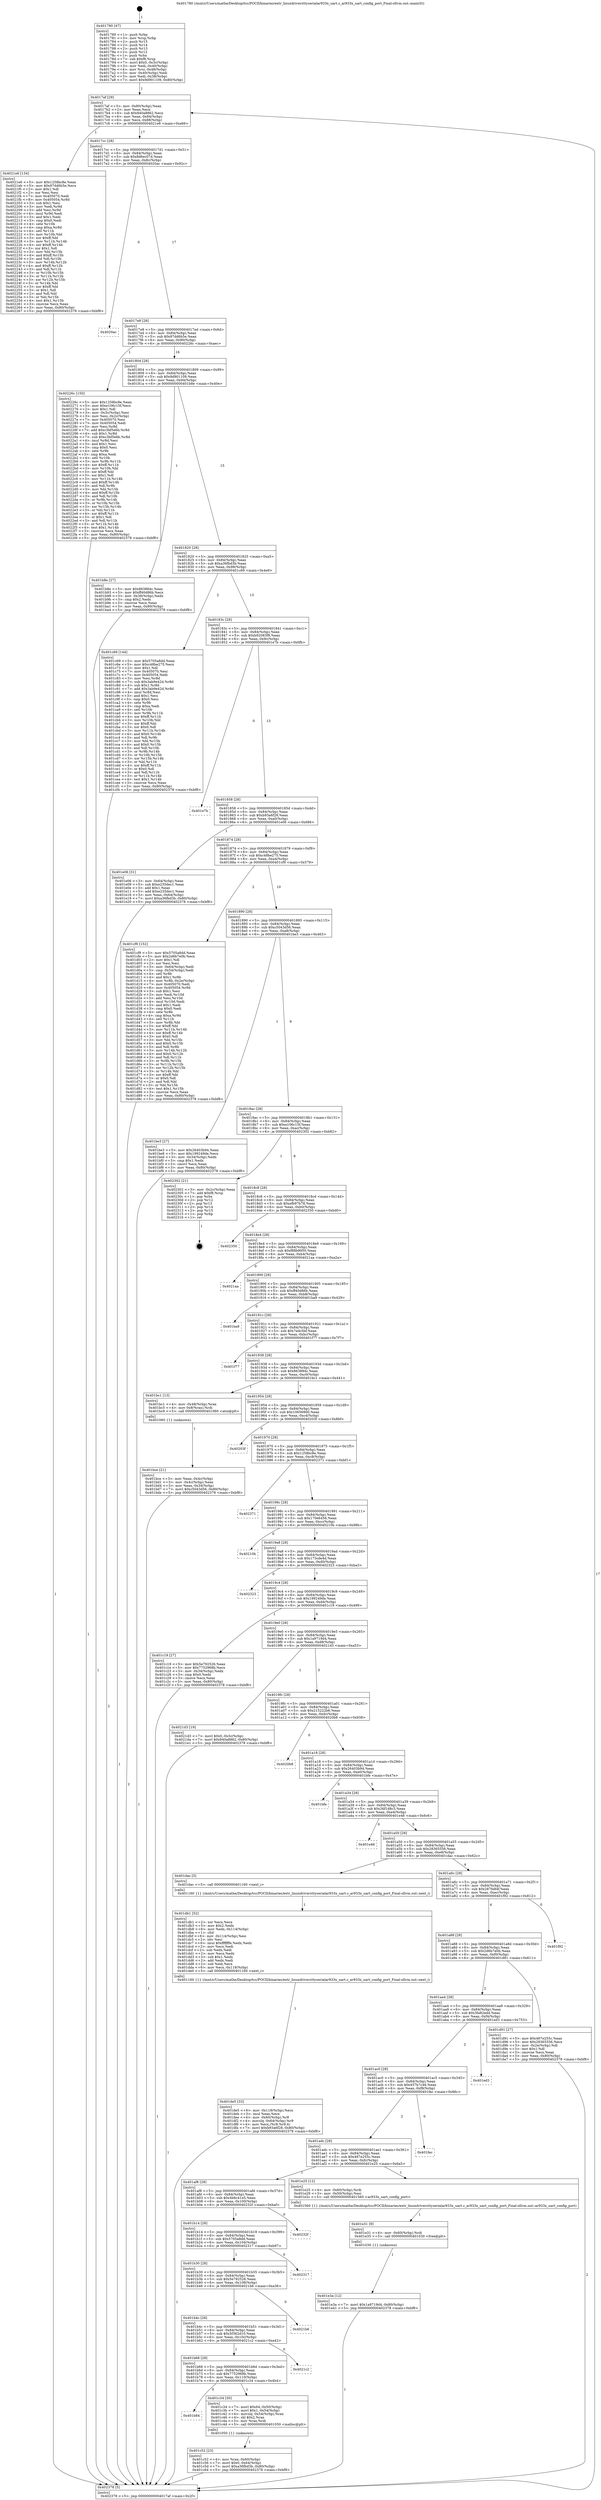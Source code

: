 digraph "0x401780" {
  label = "0x401780 (/mnt/c/Users/mathe/Desktop/tcc/POCII/binaries/extr_linuxdriversttyserialar933x_uart.c_ar933x_uart_config_port_Final-ollvm.out::main(0))"
  labelloc = "t"
  node[shape=record]

  Entry [label="",width=0.3,height=0.3,shape=circle,fillcolor=black,style=filled]
  "0x4017af" [label="{
     0x4017af [29]\l
     | [instrs]\l
     &nbsp;&nbsp;0x4017af \<+3\>: mov -0x80(%rbp),%eax\l
     &nbsp;&nbsp;0x4017b2 \<+2\>: mov %eax,%ecx\l
     &nbsp;&nbsp;0x4017b4 \<+6\>: sub $0x840a8862,%ecx\l
     &nbsp;&nbsp;0x4017ba \<+6\>: mov %eax,-0x84(%rbp)\l
     &nbsp;&nbsp;0x4017c0 \<+6\>: mov %ecx,-0x88(%rbp)\l
     &nbsp;&nbsp;0x4017c6 \<+6\>: je 00000000004021e6 \<main+0xa66\>\l
  }"]
  "0x4021e6" [label="{
     0x4021e6 [134]\l
     | [instrs]\l
     &nbsp;&nbsp;0x4021e6 \<+5\>: mov $0x1258bc8e,%eax\l
     &nbsp;&nbsp;0x4021eb \<+5\>: mov $0x97dd6b5e,%ecx\l
     &nbsp;&nbsp;0x4021f0 \<+2\>: mov $0x1,%dl\l
     &nbsp;&nbsp;0x4021f2 \<+2\>: xor %esi,%esi\l
     &nbsp;&nbsp;0x4021f4 \<+7\>: mov 0x405070,%edi\l
     &nbsp;&nbsp;0x4021fb \<+8\>: mov 0x405054,%r8d\l
     &nbsp;&nbsp;0x402203 \<+3\>: sub $0x1,%esi\l
     &nbsp;&nbsp;0x402206 \<+3\>: mov %edi,%r9d\l
     &nbsp;&nbsp;0x402209 \<+3\>: add %esi,%r9d\l
     &nbsp;&nbsp;0x40220c \<+4\>: imul %r9d,%edi\l
     &nbsp;&nbsp;0x402210 \<+3\>: and $0x1,%edi\l
     &nbsp;&nbsp;0x402213 \<+3\>: cmp $0x0,%edi\l
     &nbsp;&nbsp;0x402216 \<+4\>: sete %r10b\l
     &nbsp;&nbsp;0x40221a \<+4\>: cmp $0xa,%r8d\l
     &nbsp;&nbsp;0x40221e \<+4\>: setl %r11b\l
     &nbsp;&nbsp;0x402222 \<+3\>: mov %r10b,%bl\l
     &nbsp;&nbsp;0x402225 \<+3\>: xor $0xff,%bl\l
     &nbsp;&nbsp;0x402228 \<+3\>: mov %r11b,%r14b\l
     &nbsp;&nbsp;0x40222b \<+4\>: xor $0xff,%r14b\l
     &nbsp;&nbsp;0x40222f \<+3\>: xor $0x1,%dl\l
     &nbsp;&nbsp;0x402232 \<+3\>: mov %bl,%r15b\l
     &nbsp;&nbsp;0x402235 \<+4\>: and $0xff,%r15b\l
     &nbsp;&nbsp;0x402239 \<+3\>: and %dl,%r10b\l
     &nbsp;&nbsp;0x40223c \<+3\>: mov %r14b,%r12b\l
     &nbsp;&nbsp;0x40223f \<+4\>: and $0xff,%r12b\l
     &nbsp;&nbsp;0x402243 \<+3\>: and %dl,%r11b\l
     &nbsp;&nbsp;0x402246 \<+3\>: or %r10b,%r15b\l
     &nbsp;&nbsp;0x402249 \<+3\>: or %r11b,%r12b\l
     &nbsp;&nbsp;0x40224c \<+3\>: xor %r12b,%r15b\l
     &nbsp;&nbsp;0x40224f \<+3\>: or %r14b,%bl\l
     &nbsp;&nbsp;0x402252 \<+3\>: xor $0xff,%bl\l
     &nbsp;&nbsp;0x402255 \<+3\>: or $0x1,%dl\l
     &nbsp;&nbsp;0x402258 \<+2\>: and %dl,%bl\l
     &nbsp;&nbsp;0x40225a \<+3\>: or %bl,%r15b\l
     &nbsp;&nbsp;0x40225d \<+4\>: test $0x1,%r15b\l
     &nbsp;&nbsp;0x402261 \<+3\>: cmovne %ecx,%eax\l
     &nbsp;&nbsp;0x402264 \<+3\>: mov %eax,-0x80(%rbp)\l
     &nbsp;&nbsp;0x402267 \<+5\>: jmp 0000000000402378 \<main+0xbf8\>\l
  }"]
  "0x4017cc" [label="{
     0x4017cc [28]\l
     | [instrs]\l
     &nbsp;&nbsp;0x4017cc \<+5\>: jmp 00000000004017d1 \<main+0x51\>\l
     &nbsp;&nbsp;0x4017d1 \<+6\>: mov -0x84(%rbp),%eax\l
     &nbsp;&nbsp;0x4017d7 \<+5\>: sub $0x8d6ec07d,%eax\l
     &nbsp;&nbsp;0x4017dc \<+6\>: mov %eax,-0x8c(%rbp)\l
     &nbsp;&nbsp;0x4017e2 \<+6\>: je 00000000004020ac \<main+0x92c\>\l
  }"]
  Exit [label="",width=0.3,height=0.3,shape=circle,fillcolor=black,style=filled,peripheries=2]
  "0x4020ac" [label="{
     0x4020ac\l
  }", style=dashed]
  "0x4017e8" [label="{
     0x4017e8 [28]\l
     | [instrs]\l
     &nbsp;&nbsp;0x4017e8 \<+5\>: jmp 00000000004017ed \<main+0x6d\>\l
     &nbsp;&nbsp;0x4017ed \<+6\>: mov -0x84(%rbp),%eax\l
     &nbsp;&nbsp;0x4017f3 \<+5\>: sub $0x97dd6b5e,%eax\l
     &nbsp;&nbsp;0x4017f8 \<+6\>: mov %eax,-0x90(%rbp)\l
     &nbsp;&nbsp;0x4017fe \<+6\>: je 000000000040226c \<main+0xaec\>\l
  }"]
  "0x401e3a" [label="{
     0x401e3a [12]\l
     | [instrs]\l
     &nbsp;&nbsp;0x401e3a \<+7\>: movl $0x1a9719d4,-0x80(%rbp)\l
     &nbsp;&nbsp;0x401e41 \<+5\>: jmp 0000000000402378 \<main+0xbf8\>\l
  }"]
  "0x40226c" [label="{
     0x40226c [150]\l
     | [instrs]\l
     &nbsp;&nbsp;0x40226c \<+5\>: mov $0x1258bc8e,%eax\l
     &nbsp;&nbsp;0x402271 \<+5\>: mov $0xe106c15f,%ecx\l
     &nbsp;&nbsp;0x402276 \<+2\>: mov $0x1,%dl\l
     &nbsp;&nbsp;0x402278 \<+3\>: mov -0x3c(%rbp),%esi\l
     &nbsp;&nbsp;0x40227b \<+3\>: mov %esi,-0x2c(%rbp)\l
     &nbsp;&nbsp;0x40227e \<+7\>: mov 0x405070,%esi\l
     &nbsp;&nbsp;0x402285 \<+7\>: mov 0x405054,%edi\l
     &nbsp;&nbsp;0x40228c \<+3\>: mov %esi,%r8d\l
     &nbsp;&nbsp;0x40228f \<+7\>: add $0xc3bf5e6b,%r8d\l
     &nbsp;&nbsp;0x402296 \<+4\>: sub $0x1,%r8d\l
     &nbsp;&nbsp;0x40229a \<+7\>: sub $0xc3bf5e6b,%r8d\l
     &nbsp;&nbsp;0x4022a1 \<+4\>: imul %r8d,%esi\l
     &nbsp;&nbsp;0x4022a5 \<+3\>: and $0x1,%esi\l
     &nbsp;&nbsp;0x4022a8 \<+3\>: cmp $0x0,%esi\l
     &nbsp;&nbsp;0x4022ab \<+4\>: sete %r9b\l
     &nbsp;&nbsp;0x4022af \<+3\>: cmp $0xa,%edi\l
     &nbsp;&nbsp;0x4022b2 \<+4\>: setl %r10b\l
     &nbsp;&nbsp;0x4022b6 \<+3\>: mov %r9b,%r11b\l
     &nbsp;&nbsp;0x4022b9 \<+4\>: xor $0xff,%r11b\l
     &nbsp;&nbsp;0x4022bd \<+3\>: mov %r10b,%bl\l
     &nbsp;&nbsp;0x4022c0 \<+3\>: xor $0xff,%bl\l
     &nbsp;&nbsp;0x4022c3 \<+3\>: xor $0x1,%dl\l
     &nbsp;&nbsp;0x4022c6 \<+3\>: mov %r11b,%r14b\l
     &nbsp;&nbsp;0x4022c9 \<+4\>: and $0xff,%r14b\l
     &nbsp;&nbsp;0x4022cd \<+3\>: and %dl,%r9b\l
     &nbsp;&nbsp;0x4022d0 \<+3\>: mov %bl,%r15b\l
     &nbsp;&nbsp;0x4022d3 \<+4\>: and $0xff,%r15b\l
     &nbsp;&nbsp;0x4022d7 \<+3\>: and %dl,%r10b\l
     &nbsp;&nbsp;0x4022da \<+3\>: or %r9b,%r14b\l
     &nbsp;&nbsp;0x4022dd \<+3\>: or %r10b,%r15b\l
     &nbsp;&nbsp;0x4022e0 \<+3\>: xor %r15b,%r14b\l
     &nbsp;&nbsp;0x4022e3 \<+3\>: or %bl,%r11b\l
     &nbsp;&nbsp;0x4022e6 \<+4\>: xor $0xff,%r11b\l
     &nbsp;&nbsp;0x4022ea \<+3\>: or $0x1,%dl\l
     &nbsp;&nbsp;0x4022ed \<+3\>: and %dl,%r11b\l
     &nbsp;&nbsp;0x4022f0 \<+3\>: or %r11b,%r14b\l
     &nbsp;&nbsp;0x4022f3 \<+4\>: test $0x1,%r14b\l
     &nbsp;&nbsp;0x4022f7 \<+3\>: cmovne %ecx,%eax\l
     &nbsp;&nbsp;0x4022fa \<+3\>: mov %eax,-0x80(%rbp)\l
     &nbsp;&nbsp;0x4022fd \<+5\>: jmp 0000000000402378 \<main+0xbf8\>\l
  }"]
  "0x401804" [label="{
     0x401804 [28]\l
     | [instrs]\l
     &nbsp;&nbsp;0x401804 \<+5\>: jmp 0000000000401809 \<main+0x89\>\l
     &nbsp;&nbsp;0x401809 \<+6\>: mov -0x84(%rbp),%eax\l
     &nbsp;&nbsp;0x40180f \<+5\>: sub $0x9d901109,%eax\l
     &nbsp;&nbsp;0x401814 \<+6\>: mov %eax,-0x94(%rbp)\l
     &nbsp;&nbsp;0x40181a \<+6\>: je 0000000000401b8e \<main+0x40e\>\l
  }"]
  "0x401e31" [label="{
     0x401e31 [9]\l
     | [instrs]\l
     &nbsp;&nbsp;0x401e31 \<+4\>: mov -0x60(%rbp),%rdi\l
     &nbsp;&nbsp;0x401e35 \<+5\>: call 0000000000401030 \<free@plt\>\l
     | [calls]\l
     &nbsp;&nbsp;0x401030 \{1\} (unknown)\l
  }"]
  "0x401b8e" [label="{
     0x401b8e [27]\l
     | [instrs]\l
     &nbsp;&nbsp;0x401b8e \<+5\>: mov $0x863884c,%eax\l
     &nbsp;&nbsp;0x401b93 \<+5\>: mov $0xff40d86b,%ecx\l
     &nbsp;&nbsp;0x401b98 \<+3\>: mov -0x38(%rbp),%edx\l
     &nbsp;&nbsp;0x401b9b \<+3\>: cmp $0x2,%edx\l
     &nbsp;&nbsp;0x401b9e \<+3\>: cmovne %ecx,%eax\l
     &nbsp;&nbsp;0x401ba1 \<+3\>: mov %eax,-0x80(%rbp)\l
     &nbsp;&nbsp;0x401ba4 \<+5\>: jmp 0000000000402378 \<main+0xbf8\>\l
  }"]
  "0x401820" [label="{
     0x401820 [28]\l
     | [instrs]\l
     &nbsp;&nbsp;0x401820 \<+5\>: jmp 0000000000401825 \<main+0xa5\>\l
     &nbsp;&nbsp;0x401825 \<+6\>: mov -0x84(%rbp),%eax\l
     &nbsp;&nbsp;0x40182b \<+5\>: sub $0xa36fbd3b,%eax\l
     &nbsp;&nbsp;0x401830 \<+6\>: mov %eax,-0x98(%rbp)\l
     &nbsp;&nbsp;0x401836 \<+6\>: je 0000000000401c69 \<main+0x4e9\>\l
  }"]
  "0x402378" [label="{
     0x402378 [5]\l
     | [instrs]\l
     &nbsp;&nbsp;0x402378 \<+5\>: jmp 00000000004017af \<main+0x2f\>\l
  }"]
  "0x401780" [label="{
     0x401780 [47]\l
     | [instrs]\l
     &nbsp;&nbsp;0x401780 \<+1\>: push %rbp\l
     &nbsp;&nbsp;0x401781 \<+3\>: mov %rsp,%rbp\l
     &nbsp;&nbsp;0x401784 \<+2\>: push %r15\l
     &nbsp;&nbsp;0x401786 \<+2\>: push %r14\l
     &nbsp;&nbsp;0x401788 \<+2\>: push %r13\l
     &nbsp;&nbsp;0x40178a \<+2\>: push %r12\l
     &nbsp;&nbsp;0x40178c \<+1\>: push %rbx\l
     &nbsp;&nbsp;0x40178d \<+7\>: sub $0xf8,%rsp\l
     &nbsp;&nbsp;0x401794 \<+7\>: movl $0x0,-0x3c(%rbp)\l
     &nbsp;&nbsp;0x40179b \<+3\>: mov %edi,-0x40(%rbp)\l
     &nbsp;&nbsp;0x40179e \<+4\>: mov %rsi,-0x48(%rbp)\l
     &nbsp;&nbsp;0x4017a2 \<+3\>: mov -0x40(%rbp),%edi\l
     &nbsp;&nbsp;0x4017a5 \<+3\>: mov %edi,-0x38(%rbp)\l
     &nbsp;&nbsp;0x4017a8 \<+7\>: movl $0x9d901109,-0x80(%rbp)\l
  }"]
  "0x401de5" [label="{
     0x401de5 [33]\l
     | [instrs]\l
     &nbsp;&nbsp;0x401de5 \<+6\>: mov -0x118(%rbp),%ecx\l
     &nbsp;&nbsp;0x401deb \<+3\>: imul %eax,%ecx\l
     &nbsp;&nbsp;0x401dee \<+4\>: mov -0x60(%rbp),%r8\l
     &nbsp;&nbsp;0x401df2 \<+4\>: movslq -0x64(%rbp),%r9\l
     &nbsp;&nbsp;0x401df6 \<+4\>: mov %ecx,(%r8,%r9,4)\l
     &nbsp;&nbsp;0x401dfa \<+7\>: movl $0xb93a6f28,-0x80(%rbp)\l
     &nbsp;&nbsp;0x401e01 \<+5\>: jmp 0000000000402378 \<main+0xbf8\>\l
  }"]
  "0x401c69" [label="{
     0x401c69 [144]\l
     | [instrs]\l
     &nbsp;&nbsp;0x401c69 \<+5\>: mov $0x5705a8dd,%eax\l
     &nbsp;&nbsp;0x401c6e \<+5\>: mov $0xc48be275,%ecx\l
     &nbsp;&nbsp;0x401c73 \<+2\>: mov $0x1,%dl\l
     &nbsp;&nbsp;0x401c75 \<+7\>: mov 0x405070,%esi\l
     &nbsp;&nbsp;0x401c7c \<+7\>: mov 0x405054,%edi\l
     &nbsp;&nbsp;0x401c83 \<+3\>: mov %esi,%r8d\l
     &nbsp;&nbsp;0x401c86 \<+7\>: sub $0x3ab9e42d,%r8d\l
     &nbsp;&nbsp;0x401c8d \<+4\>: sub $0x1,%r8d\l
     &nbsp;&nbsp;0x401c91 \<+7\>: add $0x3ab9e42d,%r8d\l
     &nbsp;&nbsp;0x401c98 \<+4\>: imul %r8d,%esi\l
     &nbsp;&nbsp;0x401c9c \<+3\>: and $0x1,%esi\l
     &nbsp;&nbsp;0x401c9f \<+3\>: cmp $0x0,%esi\l
     &nbsp;&nbsp;0x401ca2 \<+4\>: sete %r9b\l
     &nbsp;&nbsp;0x401ca6 \<+3\>: cmp $0xa,%edi\l
     &nbsp;&nbsp;0x401ca9 \<+4\>: setl %r10b\l
     &nbsp;&nbsp;0x401cad \<+3\>: mov %r9b,%r11b\l
     &nbsp;&nbsp;0x401cb0 \<+4\>: xor $0xff,%r11b\l
     &nbsp;&nbsp;0x401cb4 \<+3\>: mov %r10b,%bl\l
     &nbsp;&nbsp;0x401cb7 \<+3\>: xor $0xff,%bl\l
     &nbsp;&nbsp;0x401cba \<+3\>: xor $0x0,%dl\l
     &nbsp;&nbsp;0x401cbd \<+3\>: mov %r11b,%r14b\l
     &nbsp;&nbsp;0x401cc0 \<+4\>: and $0x0,%r14b\l
     &nbsp;&nbsp;0x401cc4 \<+3\>: and %dl,%r9b\l
     &nbsp;&nbsp;0x401cc7 \<+3\>: mov %bl,%r15b\l
     &nbsp;&nbsp;0x401cca \<+4\>: and $0x0,%r15b\l
     &nbsp;&nbsp;0x401cce \<+3\>: and %dl,%r10b\l
     &nbsp;&nbsp;0x401cd1 \<+3\>: or %r9b,%r14b\l
     &nbsp;&nbsp;0x401cd4 \<+3\>: or %r10b,%r15b\l
     &nbsp;&nbsp;0x401cd7 \<+3\>: xor %r15b,%r14b\l
     &nbsp;&nbsp;0x401cda \<+3\>: or %bl,%r11b\l
     &nbsp;&nbsp;0x401cdd \<+4\>: xor $0xff,%r11b\l
     &nbsp;&nbsp;0x401ce1 \<+3\>: or $0x0,%dl\l
     &nbsp;&nbsp;0x401ce4 \<+3\>: and %dl,%r11b\l
     &nbsp;&nbsp;0x401ce7 \<+3\>: or %r11b,%r14b\l
     &nbsp;&nbsp;0x401cea \<+4\>: test $0x1,%r14b\l
     &nbsp;&nbsp;0x401cee \<+3\>: cmovne %ecx,%eax\l
     &nbsp;&nbsp;0x401cf1 \<+3\>: mov %eax,-0x80(%rbp)\l
     &nbsp;&nbsp;0x401cf4 \<+5\>: jmp 0000000000402378 \<main+0xbf8\>\l
  }"]
  "0x40183c" [label="{
     0x40183c [28]\l
     | [instrs]\l
     &nbsp;&nbsp;0x40183c \<+5\>: jmp 0000000000401841 \<main+0xc1\>\l
     &nbsp;&nbsp;0x401841 \<+6\>: mov -0x84(%rbp),%eax\l
     &nbsp;&nbsp;0x401847 \<+5\>: sub $0xb92083f9,%eax\l
     &nbsp;&nbsp;0x40184c \<+6\>: mov %eax,-0x9c(%rbp)\l
     &nbsp;&nbsp;0x401852 \<+6\>: je 0000000000401e7b \<main+0x6fb\>\l
  }"]
  "0x401db1" [label="{
     0x401db1 [52]\l
     | [instrs]\l
     &nbsp;&nbsp;0x401db1 \<+2\>: xor %ecx,%ecx\l
     &nbsp;&nbsp;0x401db3 \<+5\>: mov $0x2,%edx\l
     &nbsp;&nbsp;0x401db8 \<+6\>: mov %edx,-0x114(%rbp)\l
     &nbsp;&nbsp;0x401dbe \<+1\>: cltd\l
     &nbsp;&nbsp;0x401dbf \<+6\>: mov -0x114(%rbp),%esi\l
     &nbsp;&nbsp;0x401dc5 \<+2\>: idiv %esi\l
     &nbsp;&nbsp;0x401dc7 \<+6\>: imul $0xfffffffe,%edx,%edx\l
     &nbsp;&nbsp;0x401dcd \<+2\>: mov %ecx,%edi\l
     &nbsp;&nbsp;0x401dcf \<+2\>: sub %edx,%edi\l
     &nbsp;&nbsp;0x401dd1 \<+2\>: mov %ecx,%edx\l
     &nbsp;&nbsp;0x401dd3 \<+3\>: sub $0x1,%edx\l
     &nbsp;&nbsp;0x401dd6 \<+2\>: add %edx,%edi\l
     &nbsp;&nbsp;0x401dd8 \<+2\>: sub %edi,%ecx\l
     &nbsp;&nbsp;0x401dda \<+6\>: mov %ecx,-0x118(%rbp)\l
     &nbsp;&nbsp;0x401de0 \<+5\>: call 0000000000401160 \<next_i\>\l
     | [calls]\l
     &nbsp;&nbsp;0x401160 \{1\} (/mnt/c/Users/mathe/Desktop/tcc/POCII/binaries/extr_linuxdriversttyserialar933x_uart.c_ar933x_uart_config_port_Final-ollvm.out::next_i)\l
  }"]
  "0x401e7b" [label="{
     0x401e7b\l
  }", style=dashed]
  "0x401858" [label="{
     0x401858 [28]\l
     | [instrs]\l
     &nbsp;&nbsp;0x401858 \<+5\>: jmp 000000000040185d \<main+0xdd\>\l
     &nbsp;&nbsp;0x40185d \<+6\>: mov -0x84(%rbp),%eax\l
     &nbsp;&nbsp;0x401863 \<+5\>: sub $0xb93a6f28,%eax\l
     &nbsp;&nbsp;0x401868 \<+6\>: mov %eax,-0xa0(%rbp)\l
     &nbsp;&nbsp;0x40186e \<+6\>: je 0000000000401e06 \<main+0x686\>\l
  }"]
  "0x401c52" [label="{
     0x401c52 [23]\l
     | [instrs]\l
     &nbsp;&nbsp;0x401c52 \<+4\>: mov %rax,-0x60(%rbp)\l
     &nbsp;&nbsp;0x401c56 \<+7\>: movl $0x0,-0x64(%rbp)\l
     &nbsp;&nbsp;0x401c5d \<+7\>: movl $0xa36fbd3b,-0x80(%rbp)\l
     &nbsp;&nbsp;0x401c64 \<+5\>: jmp 0000000000402378 \<main+0xbf8\>\l
  }"]
  "0x401e06" [label="{
     0x401e06 [31]\l
     | [instrs]\l
     &nbsp;&nbsp;0x401e06 \<+3\>: mov -0x64(%rbp),%eax\l
     &nbsp;&nbsp;0x401e09 \<+5\>: sub $0xe235dec1,%eax\l
     &nbsp;&nbsp;0x401e0e \<+3\>: add $0x1,%eax\l
     &nbsp;&nbsp;0x401e11 \<+5\>: add $0xe235dec1,%eax\l
     &nbsp;&nbsp;0x401e16 \<+3\>: mov %eax,-0x64(%rbp)\l
     &nbsp;&nbsp;0x401e19 \<+7\>: movl $0xa36fbd3b,-0x80(%rbp)\l
     &nbsp;&nbsp;0x401e20 \<+5\>: jmp 0000000000402378 \<main+0xbf8\>\l
  }"]
  "0x401874" [label="{
     0x401874 [28]\l
     | [instrs]\l
     &nbsp;&nbsp;0x401874 \<+5\>: jmp 0000000000401879 \<main+0xf9\>\l
     &nbsp;&nbsp;0x401879 \<+6\>: mov -0x84(%rbp),%eax\l
     &nbsp;&nbsp;0x40187f \<+5\>: sub $0xc48be275,%eax\l
     &nbsp;&nbsp;0x401884 \<+6\>: mov %eax,-0xa4(%rbp)\l
     &nbsp;&nbsp;0x40188a \<+6\>: je 0000000000401cf9 \<main+0x579\>\l
  }"]
  "0x401b84" [label="{
     0x401b84\l
  }", style=dashed]
  "0x401cf9" [label="{
     0x401cf9 [152]\l
     | [instrs]\l
     &nbsp;&nbsp;0x401cf9 \<+5\>: mov $0x5705a8dd,%eax\l
     &nbsp;&nbsp;0x401cfe \<+5\>: mov $0x2d6b7e0b,%ecx\l
     &nbsp;&nbsp;0x401d03 \<+2\>: mov $0x1,%dl\l
     &nbsp;&nbsp;0x401d05 \<+2\>: xor %esi,%esi\l
     &nbsp;&nbsp;0x401d07 \<+3\>: mov -0x64(%rbp),%edi\l
     &nbsp;&nbsp;0x401d0a \<+3\>: cmp -0x54(%rbp),%edi\l
     &nbsp;&nbsp;0x401d0d \<+4\>: setl %r8b\l
     &nbsp;&nbsp;0x401d11 \<+4\>: and $0x1,%r8b\l
     &nbsp;&nbsp;0x401d15 \<+4\>: mov %r8b,-0x2e(%rbp)\l
     &nbsp;&nbsp;0x401d19 \<+7\>: mov 0x405070,%edi\l
     &nbsp;&nbsp;0x401d20 \<+8\>: mov 0x405054,%r9d\l
     &nbsp;&nbsp;0x401d28 \<+3\>: sub $0x1,%esi\l
     &nbsp;&nbsp;0x401d2b \<+3\>: mov %edi,%r10d\l
     &nbsp;&nbsp;0x401d2e \<+3\>: add %esi,%r10d\l
     &nbsp;&nbsp;0x401d31 \<+4\>: imul %r10d,%edi\l
     &nbsp;&nbsp;0x401d35 \<+3\>: and $0x1,%edi\l
     &nbsp;&nbsp;0x401d38 \<+3\>: cmp $0x0,%edi\l
     &nbsp;&nbsp;0x401d3b \<+4\>: sete %r8b\l
     &nbsp;&nbsp;0x401d3f \<+4\>: cmp $0xa,%r9d\l
     &nbsp;&nbsp;0x401d43 \<+4\>: setl %r11b\l
     &nbsp;&nbsp;0x401d47 \<+3\>: mov %r8b,%bl\l
     &nbsp;&nbsp;0x401d4a \<+3\>: xor $0xff,%bl\l
     &nbsp;&nbsp;0x401d4d \<+3\>: mov %r11b,%r14b\l
     &nbsp;&nbsp;0x401d50 \<+4\>: xor $0xff,%r14b\l
     &nbsp;&nbsp;0x401d54 \<+3\>: xor $0x0,%dl\l
     &nbsp;&nbsp;0x401d57 \<+3\>: mov %bl,%r15b\l
     &nbsp;&nbsp;0x401d5a \<+4\>: and $0x0,%r15b\l
     &nbsp;&nbsp;0x401d5e \<+3\>: and %dl,%r8b\l
     &nbsp;&nbsp;0x401d61 \<+3\>: mov %r14b,%r12b\l
     &nbsp;&nbsp;0x401d64 \<+4\>: and $0x0,%r12b\l
     &nbsp;&nbsp;0x401d68 \<+3\>: and %dl,%r11b\l
     &nbsp;&nbsp;0x401d6b \<+3\>: or %r8b,%r15b\l
     &nbsp;&nbsp;0x401d6e \<+3\>: or %r11b,%r12b\l
     &nbsp;&nbsp;0x401d71 \<+3\>: xor %r12b,%r15b\l
     &nbsp;&nbsp;0x401d74 \<+3\>: or %r14b,%bl\l
     &nbsp;&nbsp;0x401d77 \<+3\>: xor $0xff,%bl\l
     &nbsp;&nbsp;0x401d7a \<+3\>: or $0x0,%dl\l
     &nbsp;&nbsp;0x401d7d \<+2\>: and %dl,%bl\l
     &nbsp;&nbsp;0x401d7f \<+3\>: or %bl,%r15b\l
     &nbsp;&nbsp;0x401d82 \<+4\>: test $0x1,%r15b\l
     &nbsp;&nbsp;0x401d86 \<+3\>: cmovne %ecx,%eax\l
     &nbsp;&nbsp;0x401d89 \<+3\>: mov %eax,-0x80(%rbp)\l
     &nbsp;&nbsp;0x401d8c \<+5\>: jmp 0000000000402378 \<main+0xbf8\>\l
  }"]
  "0x401890" [label="{
     0x401890 [28]\l
     | [instrs]\l
     &nbsp;&nbsp;0x401890 \<+5\>: jmp 0000000000401895 \<main+0x115\>\l
     &nbsp;&nbsp;0x401895 \<+6\>: mov -0x84(%rbp),%eax\l
     &nbsp;&nbsp;0x40189b \<+5\>: sub $0xc5043d56,%eax\l
     &nbsp;&nbsp;0x4018a0 \<+6\>: mov %eax,-0xa8(%rbp)\l
     &nbsp;&nbsp;0x4018a6 \<+6\>: je 0000000000401be3 \<main+0x463\>\l
  }"]
  "0x401c34" [label="{
     0x401c34 [30]\l
     | [instrs]\l
     &nbsp;&nbsp;0x401c34 \<+7\>: movl $0x64,-0x50(%rbp)\l
     &nbsp;&nbsp;0x401c3b \<+7\>: movl $0x1,-0x54(%rbp)\l
     &nbsp;&nbsp;0x401c42 \<+4\>: movslq -0x54(%rbp),%rax\l
     &nbsp;&nbsp;0x401c46 \<+4\>: shl $0x2,%rax\l
     &nbsp;&nbsp;0x401c4a \<+3\>: mov %rax,%rdi\l
     &nbsp;&nbsp;0x401c4d \<+5\>: call 0000000000401050 \<malloc@plt\>\l
     | [calls]\l
     &nbsp;&nbsp;0x401050 \{1\} (unknown)\l
  }"]
  "0x401be3" [label="{
     0x401be3 [27]\l
     | [instrs]\l
     &nbsp;&nbsp;0x401be3 \<+5\>: mov $0x26403b94,%eax\l
     &nbsp;&nbsp;0x401be8 \<+5\>: mov $0x199249de,%ecx\l
     &nbsp;&nbsp;0x401bed \<+3\>: mov -0x34(%rbp),%edx\l
     &nbsp;&nbsp;0x401bf0 \<+3\>: cmp $0x1,%edx\l
     &nbsp;&nbsp;0x401bf3 \<+3\>: cmovl %ecx,%eax\l
     &nbsp;&nbsp;0x401bf6 \<+3\>: mov %eax,-0x80(%rbp)\l
     &nbsp;&nbsp;0x401bf9 \<+5\>: jmp 0000000000402378 \<main+0xbf8\>\l
  }"]
  "0x4018ac" [label="{
     0x4018ac [28]\l
     | [instrs]\l
     &nbsp;&nbsp;0x4018ac \<+5\>: jmp 00000000004018b1 \<main+0x131\>\l
     &nbsp;&nbsp;0x4018b1 \<+6\>: mov -0x84(%rbp),%eax\l
     &nbsp;&nbsp;0x4018b7 \<+5\>: sub $0xe106c15f,%eax\l
     &nbsp;&nbsp;0x4018bc \<+6\>: mov %eax,-0xac(%rbp)\l
     &nbsp;&nbsp;0x4018c2 \<+6\>: je 0000000000402302 \<main+0xb82\>\l
  }"]
  "0x401b68" [label="{
     0x401b68 [28]\l
     | [instrs]\l
     &nbsp;&nbsp;0x401b68 \<+5\>: jmp 0000000000401b6d \<main+0x3ed\>\l
     &nbsp;&nbsp;0x401b6d \<+6\>: mov -0x84(%rbp),%eax\l
     &nbsp;&nbsp;0x401b73 \<+5\>: sub $0x7752968b,%eax\l
     &nbsp;&nbsp;0x401b78 \<+6\>: mov %eax,-0x110(%rbp)\l
     &nbsp;&nbsp;0x401b7e \<+6\>: je 0000000000401c34 \<main+0x4b4\>\l
  }"]
  "0x402302" [label="{
     0x402302 [21]\l
     | [instrs]\l
     &nbsp;&nbsp;0x402302 \<+3\>: mov -0x2c(%rbp),%eax\l
     &nbsp;&nbsp;0x402305 \<+7\>: add $0xf8,%rsp\l
     &nbsp;&nbsp;0x40230c \<+1\>: pop %rbx\l
     &nbsp;&nbsp;0x40230d \<+2\>: pop %r12\l
     &nbsp;&nbsp;0x40230f \<+2\>: pop %r13\l
     &nbsp;&nbsp;0x402311 \<+2\>: pop %r14\l
     &nbsp;&nbsp;0x402313 \<+2\>: pop %r15\l
     &nbsp;&nbsp;0x402315 \<+1\>: pop %rbp\l
     &nbsp;&nbsp;0x402316 \<+1\>: ret\l
  }"]
  "0x4018c8" [label="{
     0x4018c8 [28]\l
     | [instrs]\l
     &nbsp;&nbsp;0x4018c8 \<+5\>: jmp 00000000004018cd \<main+0x14d\>\l
     &nbsp;&nbsp;0x4018cd \<+6\>: mov -0x84(%rbp),%eax\l
     &nbsp;&nbsp;0x4018d3 \<+5\>: sub $0xefb97b78,%eax\l
     &nbsp;&nbsp;0x4018d8 \<+6\>: mov %eax,-0xb0(%rbp)\l
     &nbsp;&nbsp;0x4018de \<+6\>: je 0000000000402350 \<main+0xbd0\>\l
  }"]
  "0x4021c2" [label="{
     0x4021c2\l
  }", style=dashed]
  "0x402350" [label="{
     0x402350\l
  }", style=dashed]
  "0x4018e4" [label="{
     0x4018e4 [28]\l
     | [instrs]\l
     &nbsp;&nbsp;0x4018e4 \<+5\>: jmp 00000000004018e9 \<main+0x169\>\l
     &nbsp;&nbsp;0x4018e9 \<+6\>: mov -0x84(%rbp),%eax\l
     &nbsp;&nbsp;0x4018ef \<+5\>: sub $0xf88b9950,%eax\l
     &nbsp;&nbsp;0x4018f4 \<+6\>: mov %eax,-0xb4(%rbp)\l
     &nbsp;&nbsp;0x4018fa \<+6\>: je 00000000004021aa \<main+0xa2a\>\l
  }"]
  "0x401b4c" [label="{
     0x401b4c [28]\l
     | [instrs]\l
     &nbsp;&nbsp;0x401b4c \<+5\>: jmp 0000000000401b51 \<main+0x3d1\>\l
     &nbsp;&nbsp;0x401b51 \<+6\>: mov -0x84(%rbp),%eax\l
     &nbsp;&nbsp;0x401b57 \<+5\>: sub $0x5f362d10,%eax\l
     &nbsp;&nbsp;0x401b5c \<+6\>: mov %eax,-0x10c(%rbp)\l
     &nbsp;&nbsp;0x401b62 \<+6\>: je 00000000004021c2 \<main+0xa42\>\l
  }"]
  "0x4021aa" [label="{
     0x4021aa\l
  }", style=dashed]
  "0x401900" [label="{
     0x401900 [28]\l
     | [instrs]\l
     &nbsp;&nbsp;0x401900 \<+5\>: jmp 0000000000401905 \<main+0x185\>\l
     &nbsp;&nbsp;0x401905 \<+6\>: mov -0x84(%rbp),%eax\l
     &nbsp;&nbsp;0x40190b \<+5\>: sub $0xff40d86b,%eax\l
     &nbsp;&nbsp;0x401910 \<+6\>: mov %eax,-0xb8(%rbp)\l
     &nbsp;&nbsp;0x401916 \<+6\>: je 0000000000401ba9 \<main+0x429\>\l
  }"]
  "0x4021b6" [label="{
     0x4021b6\l
  }", style=dashed]
  "0x401ba9" [label="{
     0x401ba9\l
  }", style=dashed]
  "0x40191c" [label="{
     0x40191c [28]\l
     | [instrs]\l
     &nbsp;&nbsp;0x40191c \<+5\>: jmp 0000000000401921 \<main+0x1a1\>\l
     &nbsp;&nbsp;0x401921 \<+6\>: mov -0x84(%rbp),%eax\l
     &nbsp;&nbsp;0x401927 \<+5\>: sub $0x7edc5bf,%eax\l
     &nbsp;&nbsp;0x40192c \<+6\>: mov %eax,-0xbc(%rbp)\l
     &nbsp;&nbsp;0x401932 \<+6\>: je 0000000000401f77 \<main+0x7f7\>\l
  }"]
  "0x401b30" [label="{
     0x401b30 [28]\l
     | [instrs]\l
     &nbsp;&nbsp;0x401b30 \<+5\>: jmp 0000000000401b35 \<main+0x3b5\>\l
     &nbsp;&nbsp;0x401b35 \<+6\>: mov -0x84(%rbp),%eax\l
     &nbsp;&nbsp;0x401b3b \<+5\>: sub $0x5e792526,%eax\l
     &nbsp;&nbsp;0x401b40 \<+6\>: mov %eax,-0x108(%rbp)\l
     &nbsp;&nbsp;0x401b46 \<+6\>: je 00000000004021b6 \<main+0xa36\>\l
  }"]
  "0x401f77" [label="{
     0x401f77\l
  }", style=dashed]
  "0x401938" [label="{
     0x401938 [28]\l
     | [instrs]\l
     &nbsp;&nbsp;0x401938 \<+5\>: jmp 000000000040193d \<main+0x1bd\>\l
     &nbsp;&nbsp;0x40193d \<+6\>: mov -0x84(%rbp),%eax\l
     &nbsp;&nbsp;0x401943 \<+5\>: sub $0x863884c,%eax\l
     &nbsp;&nbsp;0x401948 \<+6\>: mov %eax,-0xc0(%rbp)\l
     &nbsp;&nbsp;0x40194e \<+6\>: je 0000000000401bc1 \<main+0x441\>\l
  }"]
  "0x402317" [label="{
     0x402317\l
  }", style=dashed]
  "0x401bc1" [label="{
     0x401bc1 [13]\l
     | [instrs]\l
     &nbsp;&nbsp;0x401bc1 \<+4\>: mov -0x48(%rbp),%rax\l
     &nbsp;&nbsp;0x401bc5 \<+4\>: mov 0x8(%rax),%rdi\l
     &nbsp;&nbsp;0x401bc9 \<+5\>: call 0000000000401060 \<atoi@plt\>\l
     | [calls]\l
     &nbsp;&nbsp;0x401060 \{1\} (unknown)\l
  }"]
  "0x401954" [label="{
     0x401954 [28]\l
     | [instrs]\l
     &nbsp;&nbsp;0x401954 \<+5\>: jmp 0000000000401959 \<main+0x1d9\>\l
     &nbsp;&nbsp;0x401959 \<+6\>: mov -0x84(%rbp),%eax\l
     &nbsp;&nbsp;0x40195f \<+5\>: sub $0x10656900,%eax\l
     &nbsp;&nbsp;0x401964 \<+6\>: mov %eax,-0xc4(%rbp)\l
     &nbsp;&nbsp;0x40196a \<+6\>: je 000000000040203f \<main+0x8bf\>\l
  }"]
  "0x401bce" [label="{
     0x401bce [21]\l
     | [instrs]\l
     &nbsp;&nbsp;0x401bce \<+3\>: mov %eax,-0x4c(%rbp)\l
     &nbsp;&nbsp;0x401bd1 \<+3\>: mov -0x4c(%rbp),%eax\l
     &nbsp;&nbsp;0x401bd4 \<+3\>: mov %eax,-0x34(%rbp)\l
     &nbsp;&nbsp;0x401bd7 \<+7\>: movl $0xc5043d56,-0x80(%rbp)\l
     &nbsp;&nbsp;0x401bde \<+5\>: jmp 0000000000402378 \<main+0xbf8\>\l
  }"]
  "0x401b14" [label="{
     0x401b14 [28]\l
     | [instrs]\l
     &nbsp;&nbsp;0x401b14 \<+5\>: jmp 0000000000401b19 \<main+0x399\>\l
     &nbsp;&nbsp;0x401b19 \<+6\>: mov -0x84(%rbp),%eax\l
     &nbsp;&nbsp;0x401b1f \<+5\>: sub $0x5705a8dd,%eax\l
     &nbsp;&nbsp;0x401b24 \<+6\>: mov %eax,-0x104(%rbp)\l
     &nbsp;&nbsp;0x401b2a \<+6\>: je 0000000000402317 \<main+0xb97\>\l
  }"]
  "0x40203f" [label="{
     0x40203f\l
  }", style=dashed]
  "0x401970" [label="{
     0x401970 [28]\l
     | [instrs]\l
     &nbsp;&nbsp;0x401970 \<+5\>: jmp 0000000000401975 \<main+0x1f5\>\l
     &nbsp;&nbsp;0x401975 \<+6\>: mov -0x84(%rbp),%eax\l
     &nbsp;&nbsp;0x40197b \<+5\>: sub $0x1258bc8e,%eax\l
     &nbsp;&nbsp;0x401980 \<+6\>: mov %eax,-0xc8(%rbp)\l
     &nbsp;&nbsp;0x401986 \<+6\>: je 0000000000402371 \<main+0xbf1\>\l
  }"]
  "0x40232f" [label="{
     0x40232f\l
  }", style=dashed]
  "0x402371" [label="{
     0x402371\l
  }", style=dashed]
  "0x40198c" [label="{
     0x40198c [28]\l
     | [instrs]\l
     &nbsp;&nbsp;0x40198c \<+5\>: jmp 0000000000401991 \<main+0x211\>\l
     &nbsp;&nbsp;0x401991 \<+6\>: mov -0x84(%rbp),%eax\l
     &nbsp;&nbsp;0x401997 \<+5\>: sub $0x170e6456,%eax\l
     &nbsp;&nbsp;0x40199c \<+6\>: mov %eax,-0xcc(%rbp)\l
     &nbsp;&nbsp;0x4019a2 \<+6\>: je 000000000040210b \<main+0x98b\>\l
  }"]
  "0x401af8" [label="{
     0x401af8 [28]\l
     | [instrs]\l
     &nbsp;&nbsp;0x401af8 \<+5\>: jmp 0000000000401afd \<main+0x37d\>\l
     &nbsp;&nbsp;0x401afd \<+6\>: mov -0x84(%rbp),%eax\l
     &nbsp;&nbsp;0x401b03 \<+5\>: sub $0x4b6c41e5,%eax\l
     &nbsp;&nbsp;0x401b08 \<+6\>: mov %eax,-0x100(%rbp)\l
     &nbsp;&nbsp;0x401b0e \<+6\>: je 000000000040232f \<main+0xbaf\>\l
  }"]
  "0x40210b" [label="{
     0x40210b\l
  }", style=dashed]
  "0x4019a8" [label="{
     0x4019a8 [28]\l
     | [instrs]\l
     &nbsp;&nbsp;0x4019a8 \<+5\>: jmp 00000000004019ad \<main+0x22d\>\l
     &nbsp;&nbsp;0x4019ad \<+6\>: mov -0x84(%rbp),%eax\l
     &nbsp;&nbsp;0x4019b3 \<+5\>: sub $0x173cde4d,%eax\l
     &nbsp;&nbsp;0x4019b8 \<+6\>: mov %eax,-0xd0(%rbp)\l
     &nbsp;&nbsp;0x4019be \<+6\>: je 0000000000402323 \<main+0xba3\>\l
  }"]
  "0x401e25" [label="{
     0x401e25 [12]\l
     | [instrs]\l
     &nbsp;&nbsp;0x401e25 \<+4\>: mov -0x60(%rbp),%rdi\l
     &nbsp;&nbsp;0x401e29 \<+3\>: mov -0x50(%rbp),%esi\l
     &nbsp;&nbsp;0x401e2c \<+5\>: call 0000000000401560 \<ar933x_uart_config_port\>\l
     | [calls]\l
     &nbsp;&nbsp;0x401560 \{1\} (/mnt/c/Users/mathe/Desktop/tcc/POCII/binaries/extr_linuxdriversttyserialar933x_uart.c_ar933x_uart_config_port_Final-ollvm.out::ar933x_uart_config_port)\l
  }"]
  "0x402323" [label="{
     0x402323\l
  }", style=dashed]
  "0x4019c4" [label="{
     0x4019c4 [28]\l
     | [instrs]\l
     &nbsp;&nbsp;0x4019c4 \<+5\>: jmp 00000000004019c9 \<main+0x249\>\l
     &nbsp;&nbsp;0x4019c9 \<+6\>: mov -0x84(%rbp),%eax\l
     &nbsp;&nbsp;0x4019cf \<+5\>: sub $0x199249de,%eax\l
     &nbsp;&nbsp;0x4019d4 \<+6\>: mov %eax,-0xd4(%rbp)\l
     &nbsp;&nbsp;0x4019da \<+6\>: je 0000000000401c19 \<main+0x499\>\l
  }"]
  "0x401adc" [label="{
     0x401adc [28]\l
     | [instrs]\l
     &nbsp;&nbsp;0x401adc \<+5\>: jmp 0000000000401ae1 \<main+0x361\>\l
     &nbsp;&nbsp;0x401ae1 \<+6\>: mov -0x84(%rbp),%eax\l
     &nbsp;&nbsp;0x401ae7 \<+5\>: sub $0x487e255c,%eax\l
     &nbsp;&nbsp;0x401aec \<+6\>: mov %eax,-0xfc(%rbp)\l
     &nbsp;&nbsp;0x401af2 \<+6\>: je 0000000000401e25 \<main+0x6a5\>\l
  }"]
  "0x401c19" [label="{
     0x401c19 [27]\l
     | [instrs]\l
     &nbsp;&nbsp;0x401c19 \<+5\>: mov $0x5e792526,%eax\l
     &nbsp;&nbsp;0x401c1e \<+5\>: mov $0x7752968b,%ecx\l
     &nbsp;&nbsp;0x401c23 \<+3\>: mov -0x34(%rbp),%edx\l
     &nbsp;&nbsp;0x401c26 \<+3\>: cmp $0x0,%edx\l
     &nbsp;&nbsp;0x401c29 \<+3\>: cmove %ecx,%eax\l
     &nbsp;&nbsp;0x401c2c \<+3\>: mov %eax,-0x80(%rbp)\l
     &nbsp;&nbsp;0x401c2f \<+5\>: jmp 0000000000402378 \<main+0xbf8\>\l
  }"]
  "0x4019e0" [label="{
     0x4019e0 [28]\l
     | [instrs]\l
     &nbsp;&nbsp;0x4019e0 \<+5\>: jmp 00000000004019e5 \<main+0x265\>\l
     &nbsp;&nbsp;0x4019e5 \<+6\>: mov -0x84(%rbp),%eax\l
     &nbsp;&nbsp;0x4019eb \<+5\>: sub $0x1a9719d4,%eax\l
     &nbsp;&nbsp;0x4019f0 \<+6\>: mov %eax,-0xd8(%rbp)\l
     &nbsp;&nbsp;0x4019f6 \<+6\>: je 00000000004021d3 \<main+0xa53\>\l
  }"]
  "0x401fec" [label="{
     0x401fec\l
  }", style=dashed]
  "0x4021d3" [label="{
     0x4021d3 [19]\l
     | [instrs]\l
     &nbsp;&nbsp;0x4021d3 \<+7\>: movl $0x0,-0x3c(%rbp)\l
     &nbsp;&nbsp;0x4021da \<+7\>: movl $0x840a8862,-0x80(%rbp)\l
     &nbsp;&nbsp;0x4021e1 \<+5\>: jmp 0000000000402378 \<main+0xbf8\>\l
  }"]
  "0x4019fc" [label="{
     0x4019fc [28]\l
     | [instrs]\l
     &nbsp;&nbsp;0x4019fc \<+5\>: jmp 0000000000401a01 \<main+0x281\>\l
     &nbsp;&nbsp;0x401a01 \<+6\>: mov -0x84(%rbp),%eax\l
     &nbsp;&nbsp;0x401a07 \<+5\>: sub $0x215222b6,%eax\l
     &nbsp;&nbsp;0x401a0c \<+6\>: mov %eax,-0xdc(%rbp)\l
     &nbsp;&nbsp;0x401a12 \<+6\>: je 00000000004020b8 \<main+0x938\>\l
  }"]
  "0x401ac0" [label="{
     0x401ac0 [28]\l
     | [instrs]\l
     &nbsp;&nbsp;0x401ac0 \<+5\>: jmp 0000000000401ac5 \<main+0x345\>\l
     &nbsp;&nbsp;0x401ac5 \<+6\>: mov -0x84(%rbp),%eax\l
     &nbsp;&nbsp;0x401acb \<+5\>: sub $0x457b7c46,%eax\l
     &nbsp;&nbsp;0x401ad0 \<+6\>: mov %eax,-0xf8(%rbp)\l
     &nbsp;&nbsp;0x401ad6 \<+6\>: je 0000000000401fec \<main+0x86c\>\l
  }"]
  "0x4020b8" [label="{
     0x4020b8\l
  }", style=dashed]
  "0x401a18" [label="{
     0x401a18 [28]\l
     | [instrs]\l
     &nbsp;&nbsp;0x401a18 \<+5\>: jmp 0000000000401a1d \<main+0x29d\>\l
     &nbsp;&nbsp;0x401a1d \<+6\>: mov -0x84(%rbp),%eax\l
     &nbsp;&nbsp;0x401a23 \<+5\>: sub $0x26403b94,%eax\l
     &nbsp;&nbsp;0x401a28 \<+6\>: mov %eax,-0xe0(%rbp)\l
     &nbsp;&nbsp;0x401a2e \<+6\>: je 0000000000401bfe \<main+0x47e\>\l
  }"]
  "0x401ed3" [label="{
     0x401ed3\l
  }", style=dashed]
  "0x401bfe" [label="{
     0x401bfe\l
  }", style=dashed]
  "0x401a34" [label="{
     0x401a34 [28]\l
     | [instrs]\l
     &nbsp;&nbsp;0x401a34 \<+5\>: jmp 0000000000401a39 \<main+0x2b9\>\l
     &nbsp;&nbsp;0x401a39 \<+6\>: mov -0x84(%rbp),%eax\l
     &nbsp;&nbsp;0x401a3f \<+5\>: sub $0x26f1d8c3,%eax\l
     &nbsp;&nbsp;0x401a44 \<+6\>: mov %eax,-0xe4(%rbp)\l
     &nbsp;&nbsp;0x401a4a \<+6\>: je 0000000000401e46 \<main+0x6c6\>\l
  }"]
  "0x401aa4" [label="{
     0x401aa4 [28]\l
     | [instrs]\l
     &nbsp;&nbsp;0x401aa4 \<+5\>: jmp 0000000000401aa9 \<main+0x329\>\l
     &nbsp;&nbsp;0x401aa9 \<+6\>: mov -0x84(%rbp),%eax\l
     &nbsp;&nbsp;0x401aaf \<+5\>: sub $0x3fa82edd,%eax\l
     &nbsp;&nbsp;0x401ab4 \<+6\>: mov %eax,-0xf4(%rbp)\l
     &nbsp;&nbsp;0x401aba \<+6\>: je 0000000000401ed3 \<main+0x753\>\l
  }"]
  "0x401e46" [label="{
     0x401e46\l
  }", style=dashed]
  "0x401a50" [label="{
     0x401a50 [28]\l
     | [instrs]\l
     &nbsp;&nbsp;0x401a50 \<+5\>: jmp 0000000000401a55 \<main+0x2d5\>\l
     &nbsp;&nbsp;0x401a55 \<+6\>: mov -0x84(%rbp),%eax\l
     &nbsp;&nbsp;0x401a5b \<+5\>: sub $0x28365556,%eax\l
     &nbsp;&nbsp;0x401a60 \<+6\>: mov %eax,-0xe8(%rbp)\l
     &nbsp;&nbsp;0x401a66 \<+6\>: je 0000000000401dac \<main+0x62c\>\l
  }"]
  "0x401d91" [label="{
     0x401d91 [27]\l
     | [instrs]\l
     &nbsp;&nbsp;0x401d91 \<+5\>: mov $0x487e255c,%eax\l
     &nbsp;&nbsp;0x401d96 \<+5\>: mov $0x28365556,%ecx\l
     &nbsp;&nbsp;0x401d9b \<+3\>: mov -0x2e(%rbp),%dl\l
     &nbsp;&nbsp;0x401d9e \<+3\>: test $0x1,%dl\l
     &nbsp;&nbsp;0x401da1 \<+3\>: cmovne %ecx,%eax\l
     &nbsp;&nbsp;0x401da4 \<+3\>: mov %eax,-0x80(%rbp)\l
     &nbsp;&nbsp;0x401da7 \<+5\>: jmp 0000000000402378 \<main+0xbf8\>\l
  }"]
  "0x401dac" [label="{
     0x401dac [5]\l
     | [instrs]\l
     &nbsp;&nbsp;0x401dac \<+5\>: call 0000000000401160 \<next_i\>\l
     | [calls]\l
     &nbsp;&nbsp;0x401160 \{1\} (/mnt/c/Users/mathe/Desktop/tcc/POCII/binaries/extr_linuxdriversttyserialar933x_uart.c_ar933x_uart_config_port_Final-ollvm.out::next_i)\l
  }"]
  "0x401a6c" [label="{
     0x401a6c [28]\l
     | [instrs]\l
     &nbsp;&nbsp;0x401a6c \<+5\>: jmp 0000000000401a71 \<main+0x2f1\>\l
     &nbsp;&nbsp;0x401a71 \<+6\>: mov -0x84(%rbp),%eax\l
     &nbsp;&nbsp;0x401a77 \<+5\>: sub $0x287fa84f,%eax\l
     &nbsp;&nbsp;0x401a7c \<+6\>: mov %eax,-0xec(%rbp)\l
     &nbsp;&nbsp;0x401a82 \<+6\>: je 0000000000401f92 \<main+0x812\>\l
  }"]
  "0x401a88" [label="{
     0x401a88 [28]\l
     | [instrs]\l
     &nbsp;&nbsp;0x401a88 \<+5\>: jmp 0000000000401a8d \<main+0x30d\>\l
     &nbsp;&nbsp;0x401a8d \<+6\>: mov -0x84(%rbp),%eax\l
     &nbsp;&nbsp;0x401a93 \<+5\>: sub $0x2d6b7e0b,%eax\l
     &nbsp;&nbsp;0x401a98 \<+6\>: mov %eax,-0xf0(%rbp)\l
     &nbsp;&nbsp;0x401a9e \<+6\>: je 0000000000401d91 \<main+0x611\>\l
  }"]
  "0x401f92" [label="{
     0x401f92\l
  }", style=dashed]
  Entry -> "0x401780" [label=" 1"]
  "0x4017af" -> "0x4021e6" [label=" 1"]
  "0x4017af" -> "0x4017cc" [label=" 17"]
  "0x402302" -> Exit [label=" 1"]
  "0x4017cc" -> "0x4020ac" [label=" 0"]
  "0x4017cc" -> "0x4017e8" [label=" 17"]
  "0x40226c" -> "0x402378" [label=" 1"]
  "0x4017e8" -> "0x40226c" [label=" 1"]
  "0x4017e8" -> "0x401804" [label=" 16"]
  "0x4021e6" -> "0x402378" [label=" 1"]
  "0x401804" -> "0x401b8e" [label=" 1"]
  "0x401804" -> "0x401820" [label=" 15"]
  "0x401b8e" -> "0x402378" [label=" 1"]
  "0x401780" -> "0x4017af" [label=" 1"]
  "0x402378" -> "0x4017af" [label=" 17"]
  "0x4021d3" -> "0x402378" [label=" 1"]
  "0x401820" -> "0x401c69" [label=" 2"]
  "0x401820" -> "0x40183c" [label=" 13"]
  "0x401e3a" -> "0x402378" [label=" 1"]
  "0x40183c" -> "0x401e7b" [label=" 0"]
  "0x40183c" -> "0x401858" [label=" 13"]
  "0x401e31" -> "0x401e3a" [label=" 1"]
  "0x401858" -> "0x401e06" [label=" 1"]
  "0x401858" -> "0x401874" [label=" 12"]
  "0x401e25" -> "0x401e31" [label=" 1"]
  "0x401874" -> "0x401cf9" [label=" 2"]
  "0x401874" -> "0x401890" [label=" 10"]
  "0x401e06" -> "0x402378" [label=" 1"]
  "0x401890" -> "0x401be3" [label=" 1"]
  "0x401890" -> "0x4018ac" [label=" 9"]
  "0x401de5" -> "0x402378" [label=" 1"]
  "0x4018ac" -> "0x402302" [label=" 1"]
  "0x4018ac" -> "0x4018c8" [label=" 8"]
  "0x401dac" -> "0x401db1" [label=" 1"]
  "0x4018c8" -> "0x402350" [label=" 0"]
  "0x4018c8" -> "0x4018e4" [label=" 8"]
  "0x401d91" -> "0x402378" [label=" 2"]
  "0x4018e4" -> "0x4021aa" [label=" 0"]
  "0x4018e4" -> "0x401900" [label=" 8"]
  "0x401c69" -> "0x402378" [label=" 2"]
  "0x401900" -> "0x401ba9" [label=" 0"]
  "0x401900" -> "0x40191c" [label=" 8"]
  "0x401c52" -> "0x402378" [label=" 1"]
  "0x40191c" -> "0x401f77" [label=" 0"]
  "0x40191c" -> "0x401938" [label=" 8"]
  "0x401b68" -> "0x401b84" [label=" 0"]
  "0x401938" -> "0x401bc1" [label=" 1"]
  "0x401938" -> "0x401954" [label=" 7"]
  "0x401bc1" -> "0x401bce" [label=" 1"]
  "0x401bce" -> "0x402378" [label=" 1"]
  "0x401be3" -> "0x402378" [label=" 1"]
  "0x401b68" -> "0x401c34" [label=" 1"]
  "0x401954" -> "0x40203f" [label=" 0"]
  "0x401954" -> "0x401970" [label=" 7"]
  "0x401b4c" -> "0x401b68" [label=" 1"]
  "0x401970" -> "0x402371" [label=" 0"]
  "0x401970" -> "0x40198c" [label=" 7"]
  "0x401b4c" -> "0x4021c2" [label=" 0"]
  "0x40198c" -> "0x40210b" [label=" 0"]
  "0x40198c" -> "0x4019a8" [label=" 7"]
  "0x401b30" -> "0x401b4c" [label=" 1"]
  "0x4019a8" -> "0x402323" [label=" 0"]
  "0x4019a8" -> "0x4019c4" [label=" 7"]
  "0x401b30" -> "0x4021b6" [label=" 0"]
  "0x4019c4" -> "0x401c19" [label=" 1"]
  "0x4019c4" -> "0x4019e0" [label=" 6"]
  "0x401c19" -> "0x402378" [label=" 1"]
  "0x401b14" -> "0x401b30" [label=" 1"]
  "0x4019e0" -> "0x4021d3" [label=" 1"]
  "0x4019e0" -> "0x4019fc" [label=" 5"]
  "0x401b14" -> "0x402317" [label=" 0"]
  "0x4019fc" -> "0x4020b8" [label=" 0"]
  "0x4019fc" -> "0x401a18" [label=" 5"]
  "0x401af8" -> "0x401b14" [label=" 1"]
  "0x401a18" -> "0x401bfe" [label=" 0"]
  "0x401a18" -> "0x401a34" [label=" 5"]
  "0x401af8" -> "0x40232f" [label=" 0"]
  "0x401a34" -> "0x401e46" [label=" 0"]
  "0x401a34" -> "0x401a50" [label=" 5"]
  "0x401adc" -> "0x401af8" [label=" 1"]
  "0x401a50" -> "0x401dac" [label=" 1"]
  "0x401a50" -> "0x401a6c" [label=" 4"]
  "0x401adc" -> "0x401e25" [label=" 1"]
  "0x401a6c" -> "0x401f92" [label=" 0"]
  "0x401a6c" -> "0x401a88" [label=" 4"]
  "0x401c34" -> "0x401c52" [label=" 1"]
  "0x401a88" -> "0x401d91" [label=" 2"]
  "0x401a88" -> "0x401aa4" [label=" 2"]
  "0x401cf9" -> "0x402378" [label=" 2"]
  "0x401aa4" -> "0x401ed3" [label=" 0"]
  "0x401aa4" -> "0x401ac0" [label=" 2"]
  "0x401db1" -> "0x401de5" [label=" 1"]
  "0x401ac0" -> "0x401fec" [label=" 0"]
  "0x401ac0" -> "0x401adc" [label=" 2"]
}

